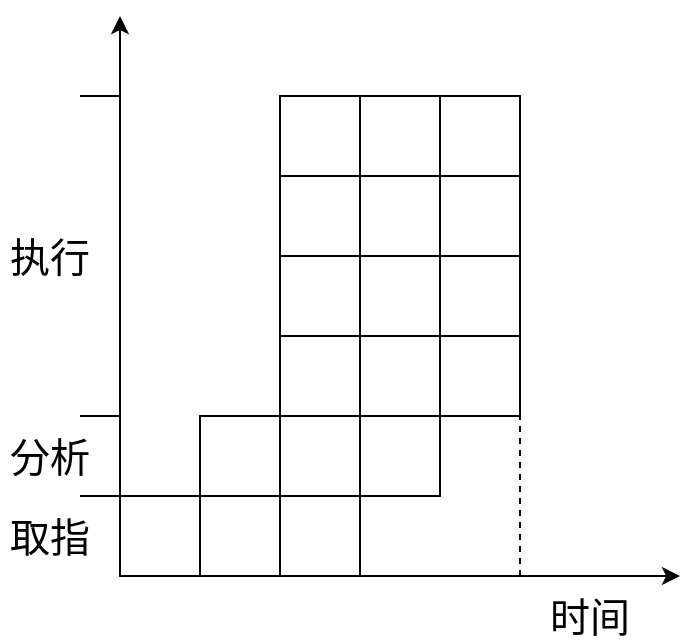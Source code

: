 <mxfile version="14.5.1" type="device"><diagram id="O7wtszwxkqkWtA0UUc8z" name="第 1 页"><mxGraphModel dx="852" dy="494" grid="1" gridSize="10" guides="1" tooltips="1" connect="1" arrows="1" fold="1" page="1" pageScale="1" pageWidth="1654" pageHeight="2336" math="0" shadow="0"><root><mxCell id="0"/><mxCell id="1" parent="0"/><mxCell id="8QxRuQhK1AXW6IPJNdr0-1" value="" style="endArrow=classic;html=1;" edge="1" parent="1"><mxGeometry width="50" height="50" relative="1" as="geometry"><mxPoint x="160" y="600" as="sourcePoint"/><mxPoint x="440" y="600" as="targetPoint"/></mxGeometry></mxCell><mxCell id="8QxRuQhK1AXW6IPJNdr0-2" value="" style="endArrow=classic;html=1;" edge="1" parent="1"><mxGeometry width="50" height="50" relative="1" as="geometry"><mxPoint x="160" y="600" as="sourcePoint"/><mxPoint x="160" y="320" as="targetPoint"/></mxGeometry></mxCell><mxCell id="8QxRuQhK1AXW6IPJNdr0-3" value="取指" style="text;html=1;strokeColor=none;fillColor=none;align=center;verticalAlign=middle;whiteSpace=wrap;rounded=0;fontSize=20;" vertex="1" parent="1"><mxGeometry x="100" y="570" width="50" height="20" as="geometry"/></mxCell><mxCell id="8QxRuQhK1AXW6IPJNdr0-4" value="分析" style="text;html=1;strokeColor=none;fillColor=none;align=center;verticalAlign=middle;whiteSpace=wrap;rounded=0;fontSize=20;" vertex="1" parent="1"><mxGeometry x="100" y="530" width="50" height="20" as="geometry"/></mxCell><mxCell id="8QxRuQhK1AXW6IPJNdr0-5" value="执行" style="text;html=1;strokeColor=none;fillColor=none;align=center;verticalAlign=middle;whiteSpace=wrap;rounded=0;fontSize=20;" vertex="1" parent="1"><mxGeometry x="100" y="430" width="50" height="20" as="geometry"/></mxCell><mxCell id="8QxRuQhK1AXW6IPJNdr0-6" value="" style="endArrow=none;html=1;entryX=0;entryY=1;entryDx=0;entryDy=0;" edge="1" parent="1"><mxGeometry width="50" height="50" relative="1" as="geometry"><mxPoint x="140" y="520" as="sourcePoint"/><mxPoint x="160" y="520" as="targetPoint"/></mxGeometry></mxCell><mxCell id="8QxRuQhK1AXW6IPJNdr0-7" value="" style="endArrow=none;html=1;" edge="1" parent="1"><mxGeometry width="50" height="50" relative="1" as="geometry"><mxPoint x="140" y="360" as="sourcePoint"/><mxPoint x="160" y="360" as="targetPoint"/></mxGeometry></mxCell><mxCell id="8QxRuQhK1AXW6IPJNdr0-8" value="" style="endArrow=none;html=1;entryX=0;entryY=0;entryDx=0;entryDy=0;" edge="1" parent="1" target="8QxRuQhK1AXW6IPJNdr0-9"><mxGeometry width="50" height="50" relative="1" as="geometry"><mxPoint x="140" y="560" as="sourcePoint"/><mxPoint x="160" y="120" as="targetPoint"/></mxGeometry></mxCell><mxCell id="8QxRuQhK1AXW6IPJNdr0-9" value="" style="rounded=0;whiteSpace=wrap;html=1;" vertex="1" parent="1"><mxGeometry x="160" y="560" width="40" height="40" as="geometry"/></mxCell><mxCell id="8QxRuQhK1AXW6IPJNdr0-13" value="" style="rounded=0;whiteSpace=wrap;html=1;" vertex="1" parent="1"><mxGeometry x="200" y="560" width="40" height="40" as="geometry"/></mxCell><mxCell id="8QxRuQhK1AXW6IPJNdr0-14" value="" style="rounded=0;whiteSpace=wrap;html=1;" vertex="1" parent="1"><mxGeometry x="200" y="520" width="40" height="40" as="geometry"/></mxCell><mxCell id="8QxRuQhK1AXW6IPJNdr0-17" value="" style="rounded=0;whiteSpace=wrap;html=1;" vertex="1" parent="1"><mxGeometry x="240" y="560" width="40" height="40" as="geometry"/></mxCell><mxCell id="8QxRuQhK1AXW6IPJNdr0-18" value="" style="rounded=0;whiteSpace=wrap;html=1;" vertex="1" parent="1"><mxGeometry x="240" y="520" width="40" height="40" as="geometry"/></mxCell><mxCell id="8QxRuQhK1AXW6IPJNdr0-19" value="" style="rounded=0;whiteSpace=wrap;html=1;" vertex="1" parent="1"><mxGeometry x="240" y="480" width="40" height="40" as="geometry"/></mxCell><mxCell id="8QxRuQhK1AXW6IPJNdr0-20" value="" style="rounded=0;whiteSpace=wrap;html=1;" vertex="1" parent="1"><mxGeometry x="240" y="440" width="40" height="40" as="geometry"/></mxCell><mxCell id="8QxRuQhK1AXW6IPJNdr0-25" value="" style="rounded=0;whiteSpace=wrap;html=1;" vertex="1" parent="1"><mxGeometry x="240" y="400" width="40" height="40" as="geometry"/></mxCell><mxCell id="8QxRuQhK1AXW6IPJNdr0-26" value="" style="rounded=0;whiteSpace=wrap;html=1;" vertex="1" parent="1"><mxGeometry x="240" y="360" width="40" height="40" as="geometry"/></mxCell><mxCell id="8QxRuQhK1AXW6IPJNdr0-29" value="" style="rounded=0;whiteSpace=wrap;html=1;" vertex="1" parent="1"><mxGeometry x="280" y="400" width="40" height="40" as="geometry"/></mxCell><mxCell id="8QxRuQhK1AXW6IPJNdr0-30" value="" style="rounded=0;whiteSpace=wrap;html=1;" vertex="1" parent="1"><mxGeometry x="280" y="360" width="40" height="40" as="geometry"/></mxCell><mxCell id="8QxRuQhK1AXW6IPJNdr0-32" value="" style="rounded=0;whiteSpace=wrap;html=1;" vertex="1" parent="1"><mxGeometry x="280" y="440" width="40" height="40" as="geometry"/></mxCell><mxCell id="8QxRuQhK1AXW6IPJNdr0-45" value="" style="endArrow=none;html=1;fontSize=20;dashed=1;" edge="1" parent="1"><mxGeometry width="50" height="50" relative="1" as="geometry"><mxPoint x="360" y="600" as="sourcePoint"/><mxPoint x="360" y="520" as="targetPoint"/></mxGeometry></mxCell><mxCell id="8QxRuQhK1AXW6IPJNdr0-46" value="时间" style="text;html=1;strokeColor=none;fillColor=none;align=center;verticalAlign=middle;whiteSpace=wrap;rounded=0;fontSize=20;" vertex="1" parent="1"><mxGeometry x="370" y="610" width="50" height="20" as="geometry"/></mxCell><mxCell id="8QxRuQhK1AXW6IPJNdr0-47" value="" style="rounded=0;whiteSpace=wrap;html=1;" vertex="1" parent="1"><mxGeometry x="320" y="400" width="40" height="40" as="geometry"/></mxCell><mxCell id="8QxRuQhK1AXW6IPJNdr0-48" value="" style="rounded=0;whiteSpace=wrap;html=1;" vertex="1" parent="1"><mxGeometry x="320" y="360" width="40" height="40" as="geometry"/></mxCell><mxCell id="8QxRuQhK1AXW6IPJNdr0-50" value="" style="rounded=0;whiteSpace=wrap;html=1;" vertex="1" parent="1"><mxGeometry x="320" y="440" width="40" height="40" as="geometry"/></mxCell><mxCell id="8QxRuQhK1AXW6IPJNdr0-51" value="" style="rounded=0;whiteSpace=wrap;html=1;" vertex="1" parent="1"><mxGeometry x="280" y="480" width="40" height="40" as="geometry"/></mxCell><mxCell id="8QxRuQhK1AXW6IPJNdr0-52" value="" style="rounded=0;whiteSpace=wrap;html=1;" vertex="1" parent="1"><mxGeometry x="320" y="480" width="40" height="40" as="geometry"/></mxCell><mxCell id="8QxRuQhK1AXW6IPJNdr0-53" value="" style="rounded=0;whiteSpace=wrap;html=1;" vertex="1" parent="1"><mxGeometry x="280" y="520" width="40" height="40" as="geometry"/></mxCell></root></mxGraphModel></diagram></mxfile>